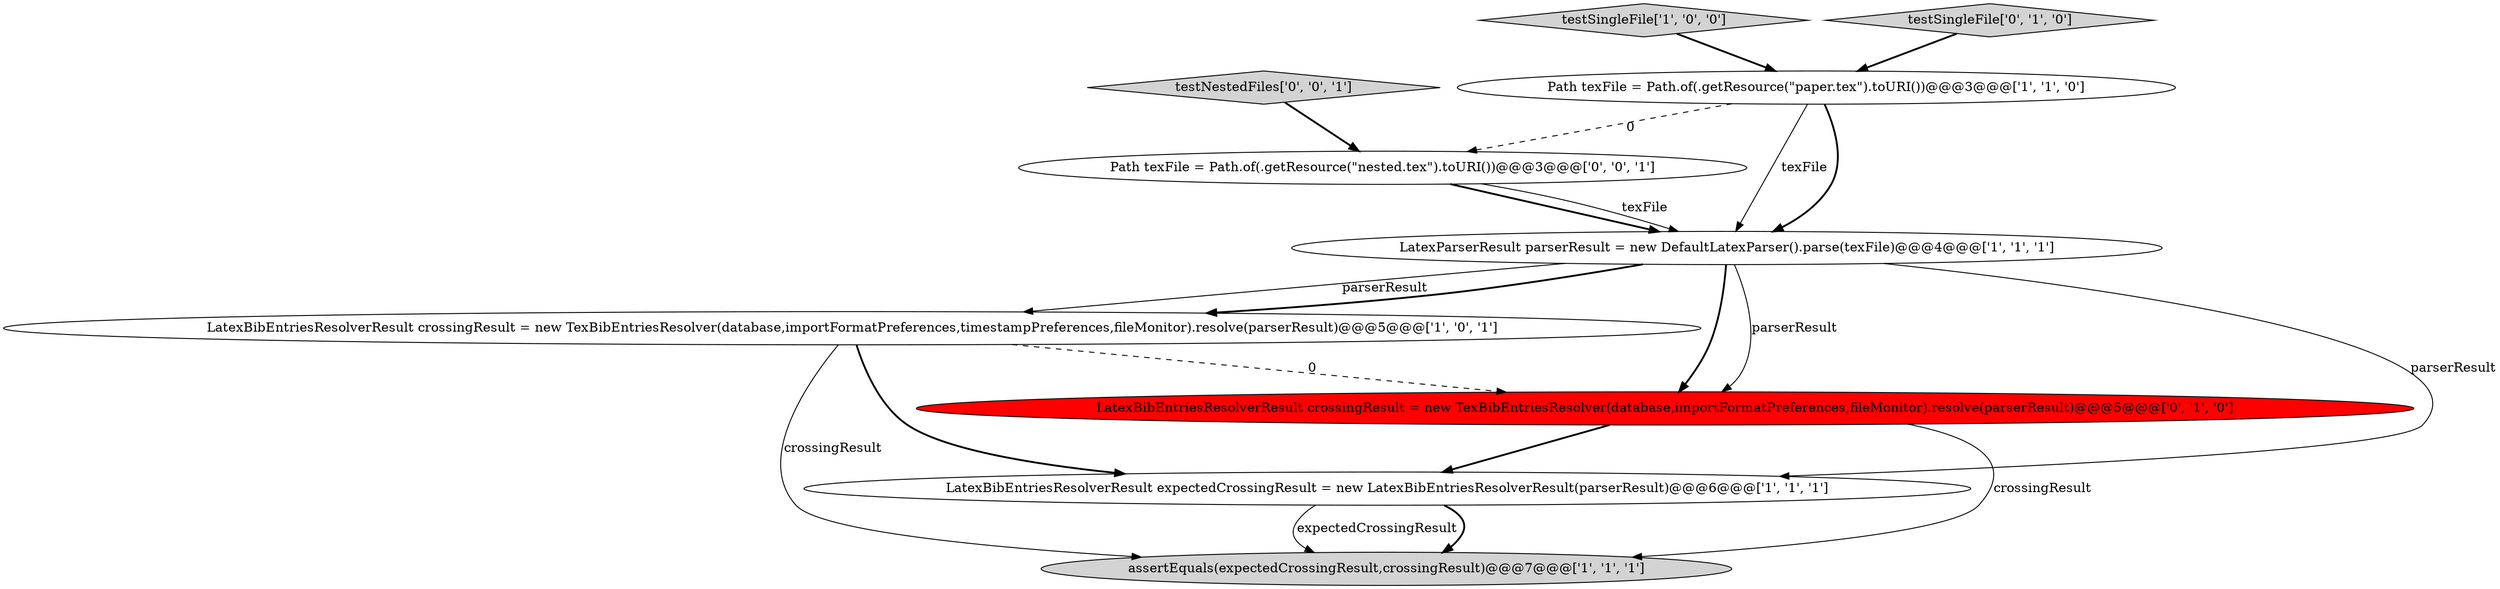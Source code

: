 digraph {
0 [style = filled, label = "LatexParserResult parserResult = new DefaultLatexParser().parse(texFile)@@@4@@@['1', '1', '1']", fillcolor = white, shape = ellipse image = "AAA0AAABBB1BBB"];
4 [style = filled, label = "Path texFile = Path.of(.getResource(\"paper.tex\").toURI())@@@3@@@['1', '1', '0']", fillcolor = white, shape = ellipse image = "AAA0AAABBB1BBB"];
2 [style = filled, label = "LatexBibEntriesResolverResult crossingResult = new TexBibEntriesResolver(database,importFormatPreferences,timestampPreferences,fileMonitor).resolve(parserResult)@@@5@@@['1', '0', '1']", fillcolor = white, shape = ellipse image = "AAA0AAABBB1BBB"];
9 [style = filled, label = "testNestedFiles['0', '0', '1']", fillcolor = lightgray, shape = diamond image = "AAA0AAABBB3BBB"];
3 [style = filled, label = "testSingleFile['1', '0', '0']", fillcolor = lightgray, shape = diamond image = "AAA0AAABBB1BBB"];
6 [style = filled, label = "LatexBibEntriesResolverResult crossingResult = new TexBibEntriesResolver(database,importFormatPreferences,fileMonitor).resolve(parserResult)@@@5@@@['0', '1', '0']", fillcolor = red, shape = ellipse image = "AAA1AAABBB2BBB"];
7 [style = filled, label = "testSingleFile['0', '1', '0']", fillcolor = lightgray, shape = diamond image = "AAA0AAABBB2BBB"];
8 [style = filled, label = "Path texFile = Path.of(.getResource(\"nested.tex\").toURI())@@@3@@@['0', '0', '1']", fillcolor = white, shape = ellipse image = "AAA0AAABBB3BBB"];
1 [style = filled, label = "assertEquals(expectedCrossingResult,crossingResult)@@@7@@@['1', '1', '1']", fillcolor = lightgray, shape = ellipse image = "AAA0AAABBB1BBB"];
5 [style = filled, label = "LatexBibEntriesResolverResult expectedCrossingResult = new LatexBibEntriesResolverResult(parserResult)@@@6@@@['1', '1', '1']", fillcolor = white, shape = ellipse image = "AAA0AAABBB1BBB"];
8->0 [style = bold, label=""];
5->1 [style = bold, label=""];
6->5 [style = bold, label=""];
2->5 [style = bold, label=""];
5->1 [style = solid, label="expectedCrossingResult"];
4->8 [style = dashed, label="0"];
0->2 [style = solid, label="parserResult"];
7->4 [style = bold, label=""];
9->8 [style = bold, label=""];
0->6 [style = solid, label="parserResult"];
3->4 [style = bold, label=""];
0->6 [style = bold, label=""];
8->0 [style = solid, label="texFile"];
6->1 [style = solid, label="crossingResult"];
0->5 [style = solid, label="parserResult"];
4->0 [style = solid, label="texFile"];
4->0 [style = bold, label=""];
0->2 [style = bold, label=""];
2->1 [style = solid, label="crossingResult"];
2->6 [style = dashed, label="0"];
}
